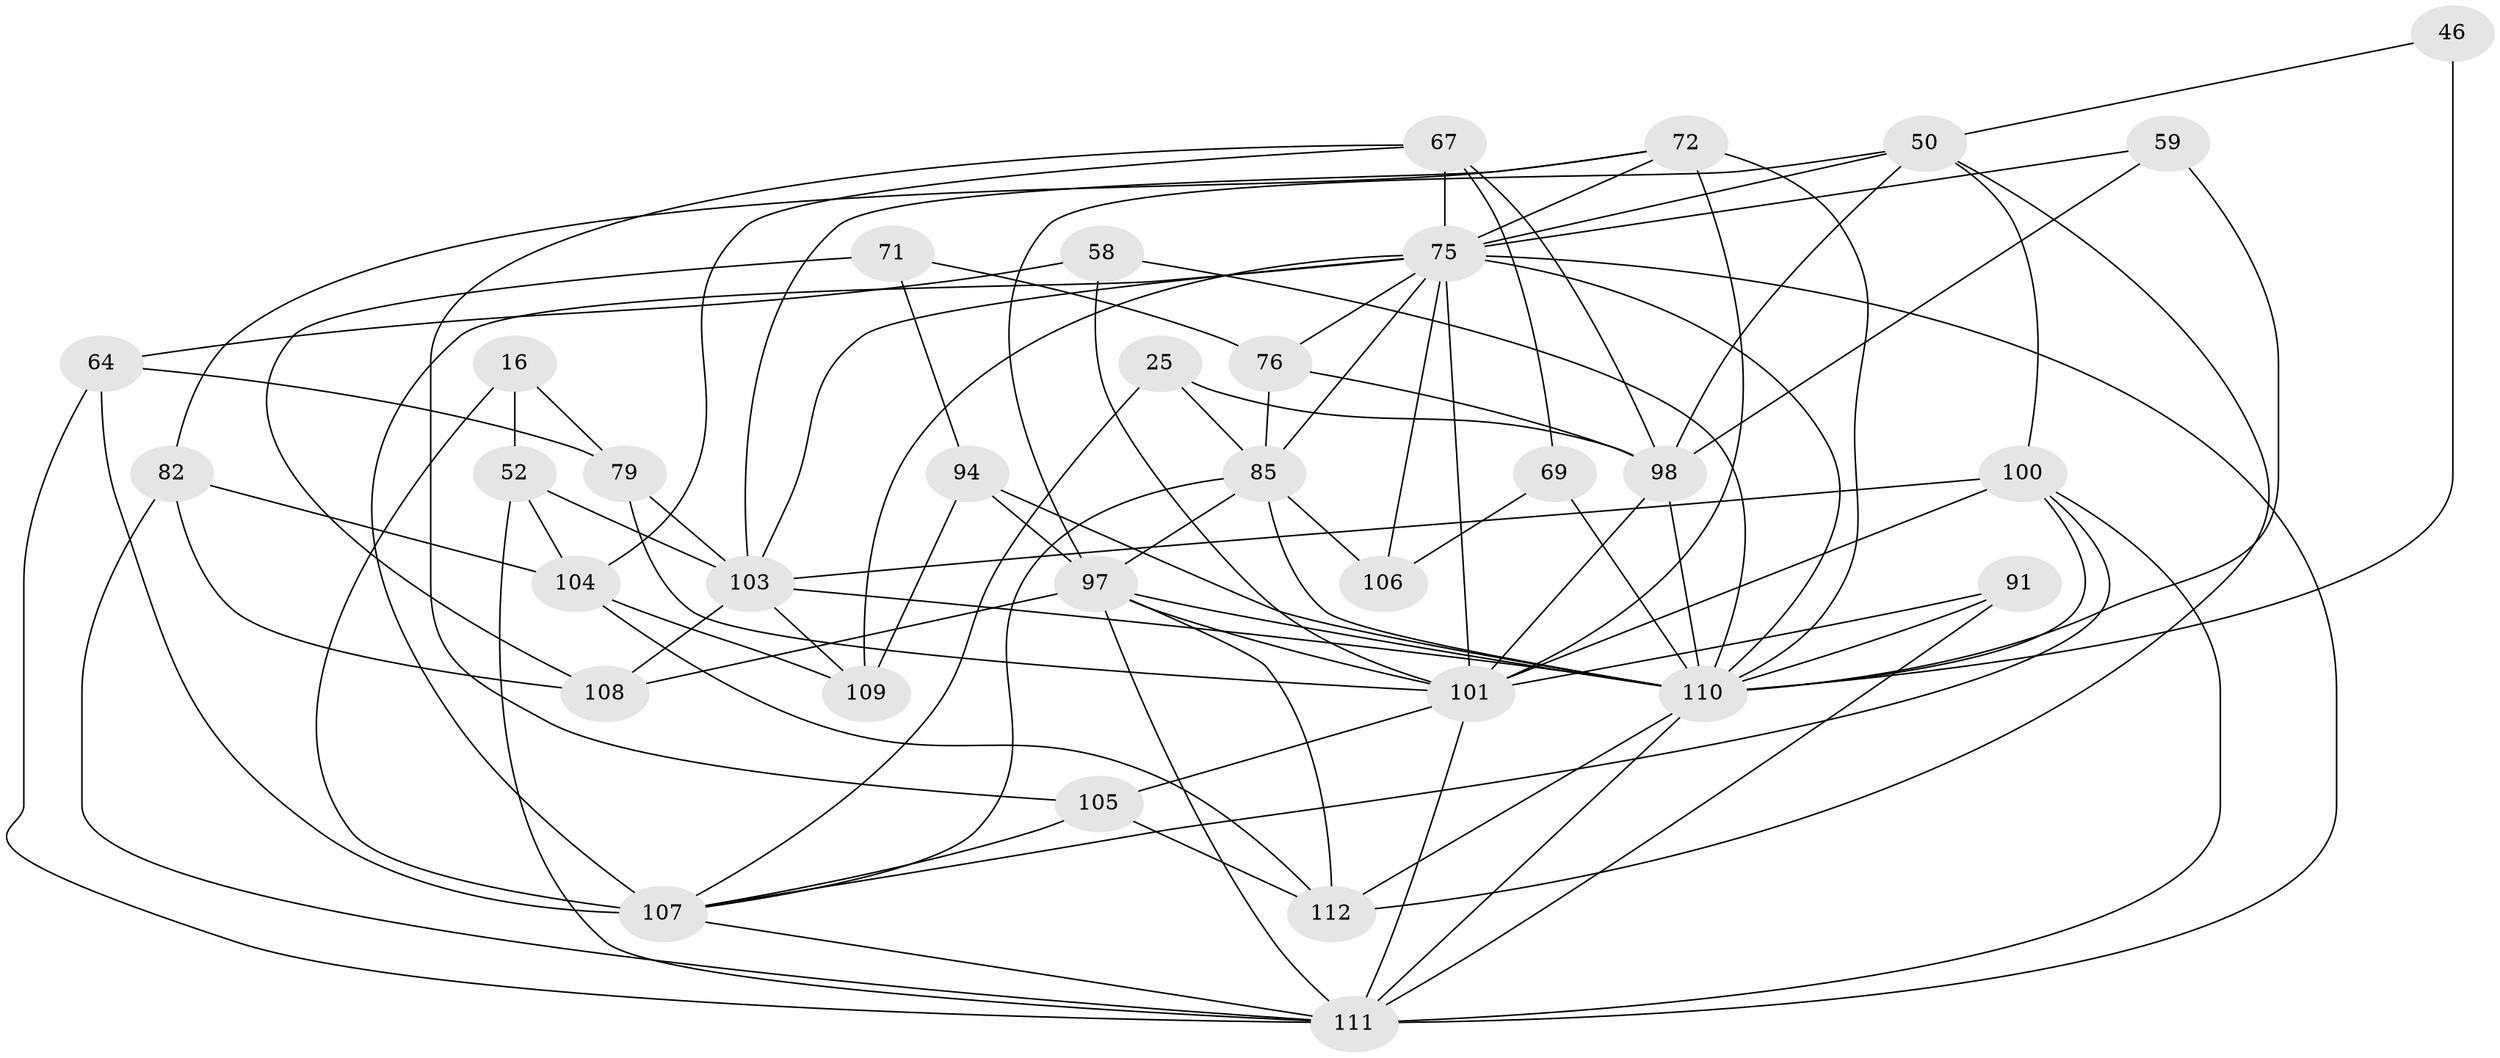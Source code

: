 // original degree distribution, {4: 1.0}
// Generated by graph-tools (version 1.1) at 2025/04/03/04/25 22:04:03]
// undirected, 33 vertices, 90 edges
graph export_dot {
graph [start="1"]
  node [color=gray90,style=filled];
  16 [super="+9"];
  25 [super="+6"];
  46 [super="+43"];
  50 [super="+11+15"];
  52;
  58;
  59;
  64 [super="+45"];
  67 [super="+39"];
  69;
  71;
  72 [super="+44"];
  75 [super="+34+61"];
  76 [super="+48"];
  79 [super="+63"];
  82;
  85 [super="+62+56"];
  91;
  94;
  97 [super="+95+96"];
  98 [super="+18+77+92"];
  100 [super="+24+68+87"];
  101 [super="+81+93+80"];
  103 [super="+78+102"];
  104 [super="+36"];
  105;
  106;
  107 [super="+22+65+84"];
  108 [super="+20"];
  109 [super="+83"];
  110 [super="+86+88+89"];
  111 [super="+73+99"];
  112 [super="+90"];
  16 -- 79 [weight=2];
  16 -- 52;
  16 -- 107 [weight=3];
  25 -- 107 [weight=3];
  25 -- 98 [weight=2];
  25 -- 85;
  46 -- 50 [weight=2];
  46 -- 110 [weight=4];
  50 -- 98;
  50 -- 75;
  50 -- 100;
  50 -- 97 [weight=2];
  50 -- 112;
  52 -- 103;
  52 -- 104;
  52 -- 111;
  58 -- 64 [weight=2];
  58 -- 101;
  58 -- 110;
  59 -- 98 [weight=2];
  59 -- 75;
  59 -- 110;
  64 -- 79;
  64 -- 107 [weight=2];
  64 -- 111;
  67 -- 98;
  67 -- 75 [weight=2];
  67 -- 105;
  67 -- 69;
  67 -- 104;
  69 -- 106;
  69 -- 110 [weight=2];
  71 -- 108 [weight=2];
  71 -- 94;
  71 -- 76;
  72 -- 82;
  72 -- 75 [weight=2];
  72 -- 110 [weight=3];
  72 -- 101;
  72 -- 103;
  75 -- 109 [weight=3];
  75 -- 107 [weight=3];
  75 -- 85;
  75 -- 76;
  75 -- 101 [weight=7];
  75 -- 106;
  75 -- 110;
  75 -- 103;
  75 -- 111 [weight=2];
  76 -- 98 [weight=3];
  76 -- 85;
  79 -- 103 [weight=2];
  79 -- 101;
  82 -- 104;
  82 -- 108;
  82 -- 111;
  85 -- 107 [weight=2];
  85 -- 97 [weight=2];
  85 -- 106 [weight=2];
  85 -- 110;
  91 -- 111;
  91 -- 101;
  91 -- 110 [weight=2];
  94 -- 109;
  94 -- 110;
  94 -- 97;
  97 -- 101 [weight=3];
  97 -- 110 [weight=5];
  97 -- 108 [weight=2];
  97 -- 111 [weight=2];
  97 -- 112;
  98 -- 110 [weight=4];
  98 -- 101;
  100 -- 107;
  100 -- 110;
  100 -- 111;
  100 -- 101 [weight=3];
  100 -- 103 [weight=3];
  101 -- 105;
  101 -- 111;
  103 -- 110 [weight=2];
  103 -- 108;
  103 -- 109;
  104 -- 112 [weight=2];
  104 -- 109;
  105 -- 107;
  105 -- 112;
  107 -- 111;
  110 -- 112;
  110 -- 111;
}

